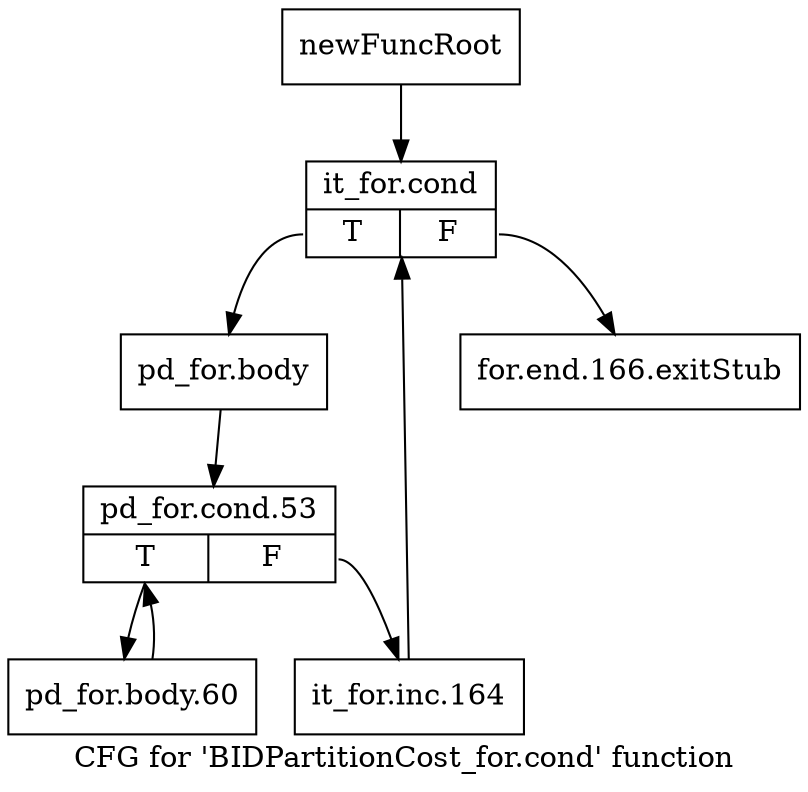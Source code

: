 digraph "CFG for 'BIDPartitionCost_for.cond' function" {
	label="CFG for 'BIDPartitionCost_for.cond' function";

	Node0x2a04cd0 [shape=record,label="{newFuncRoot}"];
	Node0x2a04cd0 -> Node0x2a04d70;
	Node0x2a04d20 [shape=record,label="{for.end.166.exitStub}"];
	Node0x2a04d70 [shape=record,label="{it_for.cond|{<s0>T|<s1>F}}"];
	Node0x2a04d70:s0 -> Node0x2a04dc0;
	Node0x2a04d70:s1 -> Node0x2a04d20;
	Node0x2a04dc0 [shape=record,label="{pd_for.body}"];
	Node0x2a04dc0 -> Node0x2a04e10;
	Node0x2a04e10 [shape=record,label="{pd_for.cond.53|{<s0>T|<s1>F}}"];
	Node0x2a04e10:s0 -> Node0x2a04eb0;
	Node0x2a04e10:s1 -> Node0x2a04e60;
	Node0x2a04e60 [shape=record,label="{it_for.inc.164}"];
	Node0x2a04e60 -> Node0x2a04d70;
	Node0x2a04eb0 [shape=record,label="{pd_for.body.60}"];
	Node0x2a04eb0 -> Node0x2a04e10;
}
